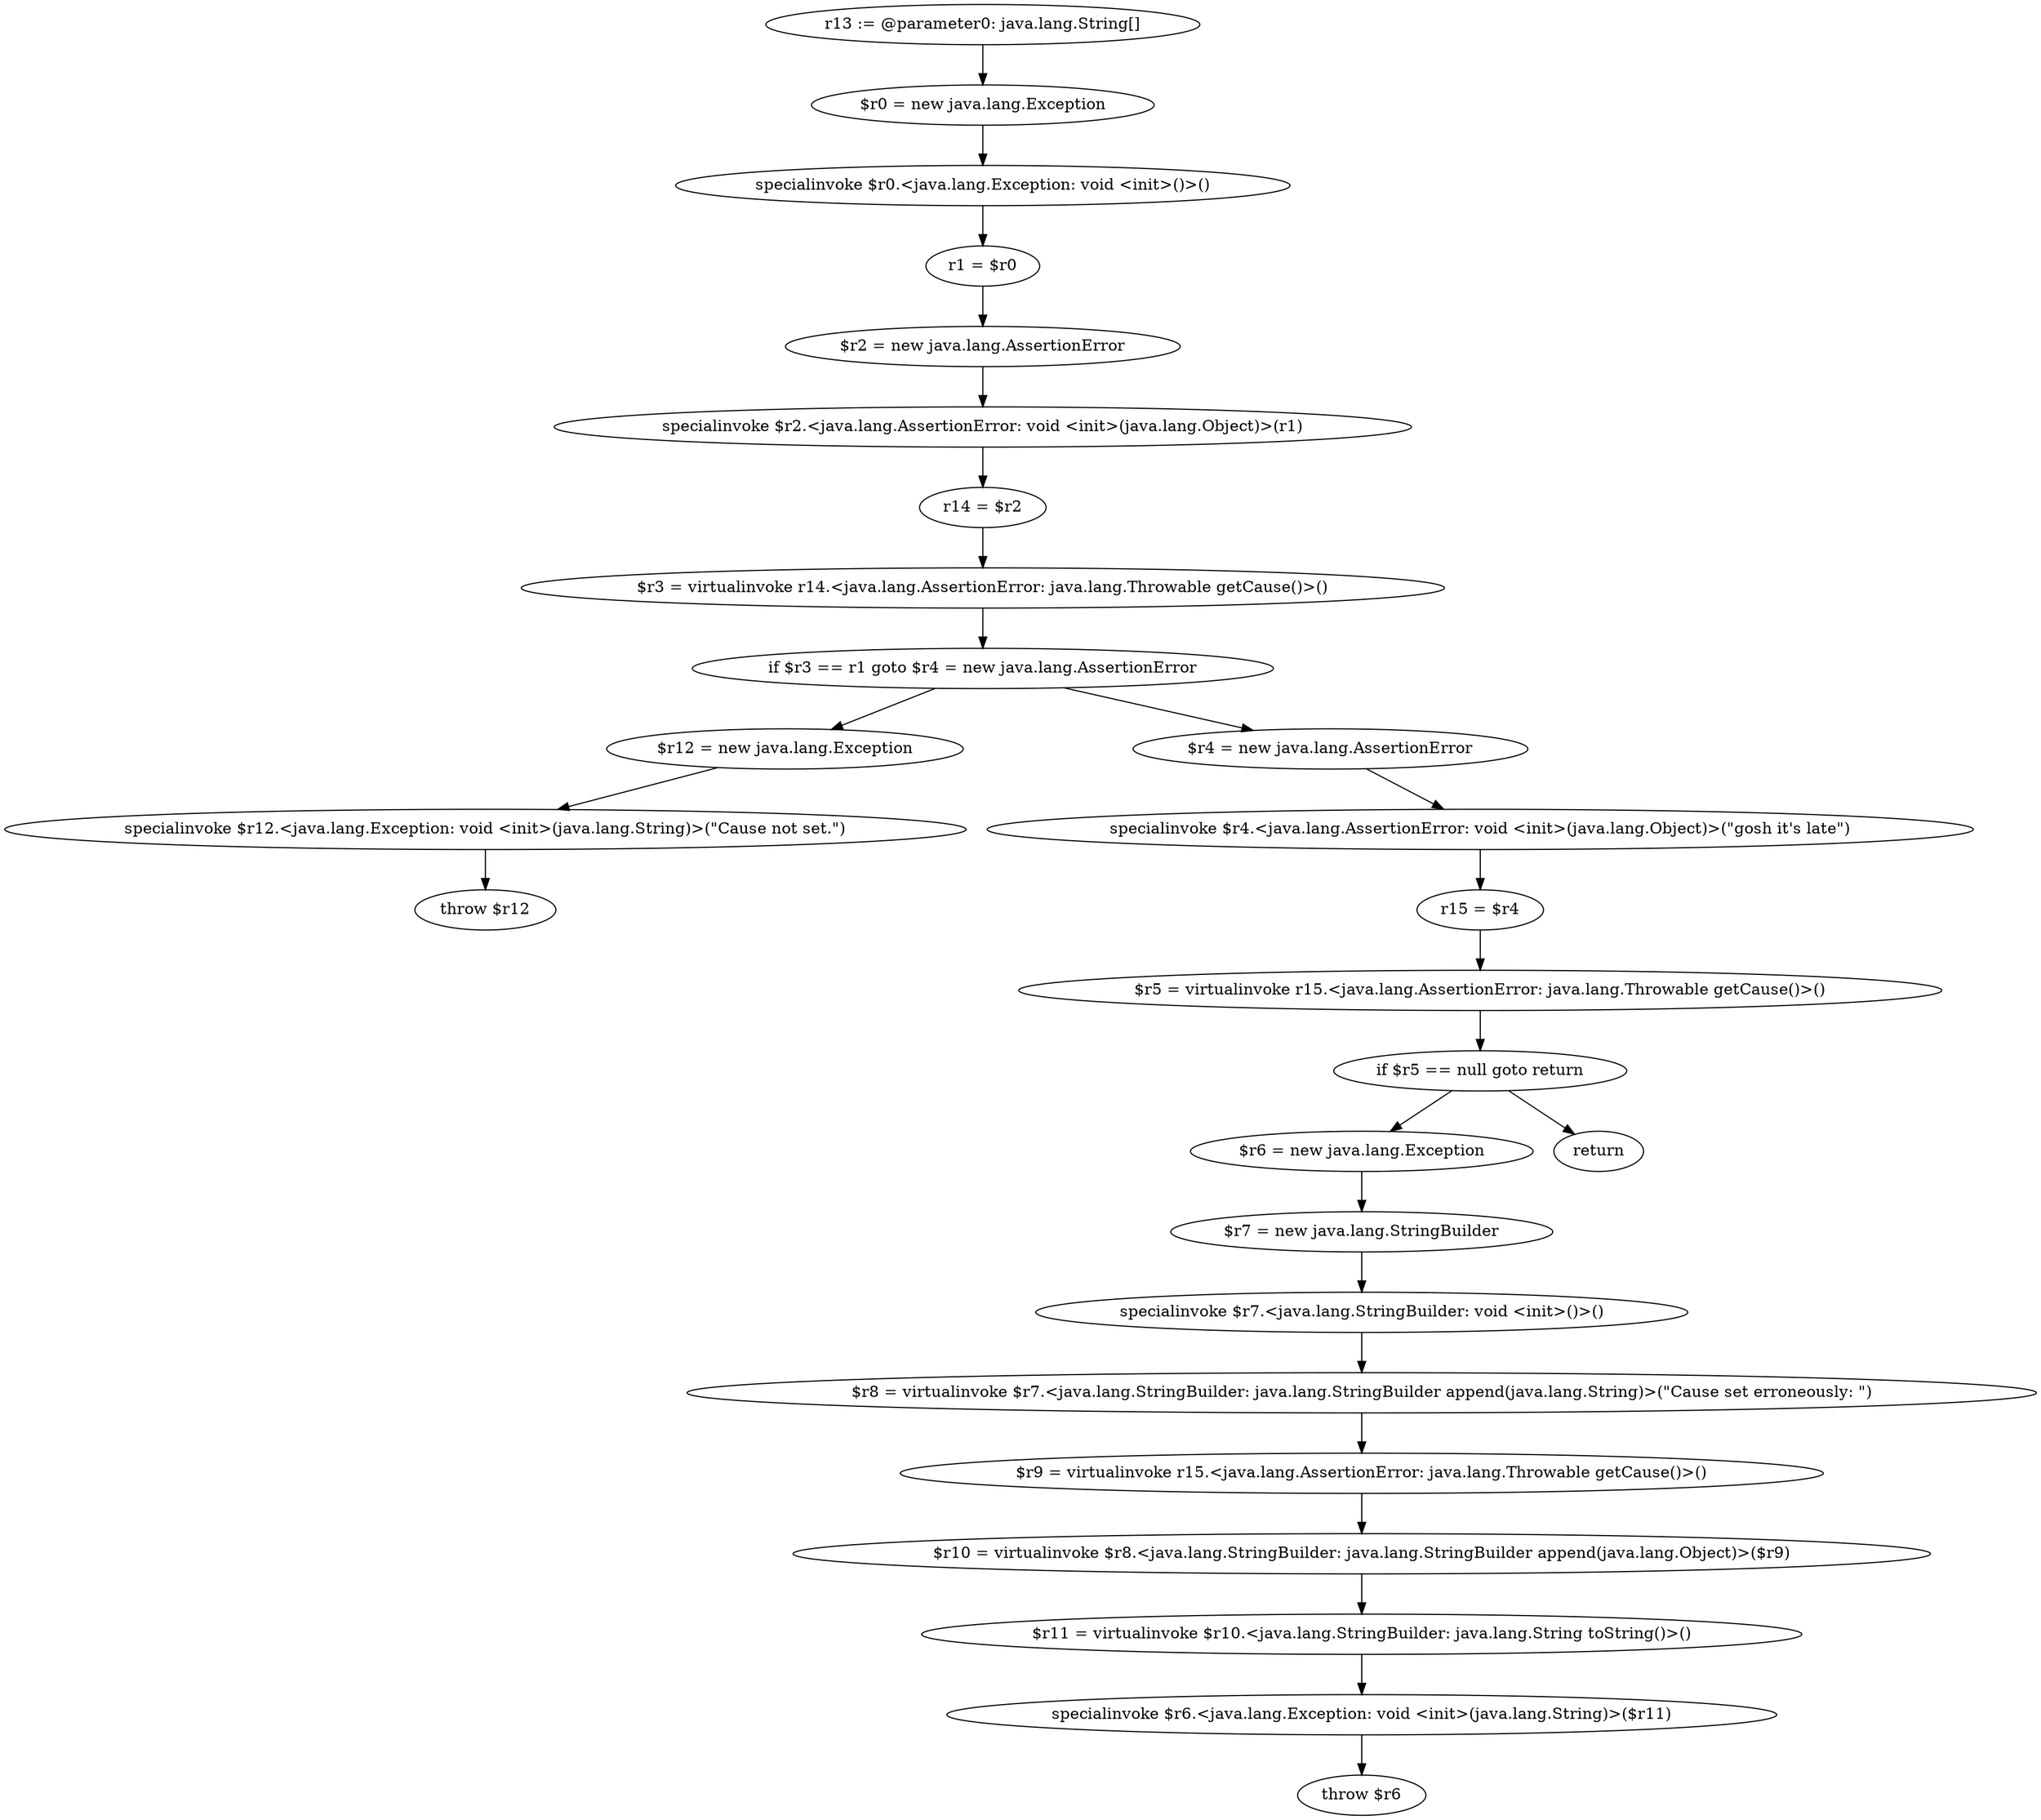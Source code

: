 digraph "unitGraph" {
    "r13 := @parameter0: java.lang.String[]"
    "$r0 = new java.lang.Exception"
    "specialinvoke $r0.<java.lang.Exception: void <init>()>()"
    "r1 = $r0"
    "$r2 = new java.lang.AssertionError"
    "specialinvoke $r2.<java.lang.AssertionError: void <init>(java.lang.Object)>(r1)"
    "r14 = $r2"
    "$r3 = virtualinvoke r14.<java.lang.AssertionError: java.lang.Throwable getCause()>()"
    "if $r3 == r1 goto $r4 = new java.lang.AssertionError"
    "$r12 = new java.lang.Exception"
    "specialinvoke $r12.<java.lang.Exception: void <init>(java.lang.String)>(\"Cause not set.\")"
    "throw $r12"
    "$r4 = new java.lang.AssertionError"
    "specialinvoke $r4.<java.lang.AssertionError: void <init>(java.lang.Object)>(\"gosh it\'s late\")"
    "r15 = $r4"
    "$r5 = virtualinvoke r15.<java.lang.AssertionError: java.lang.Throwable getCause()>()"
    "if $r5 == null goto return"
    "$r6 = new java.lang.Exception"
    "$r7 = new java.lang.StringBuilder"
    "specialinvoke $r7.<java.lang.StringBuilder: void <init>()>()"
    "$r8 = virtualinvoke $r7.<java.lang.StringBuilder: java.lang.StringBuilder append(java.lang.String)>(\"Cause set erroneously: \")"
    "$r9 = virtualinvoke r15.<java.lang.AssertionError: java.lang.Throwable getCause()>()"
    "$r10 = virtualinvoke $r8.<java.lang.StringBuilder: java.lang.StringBuilder append(java.lang.Object)>($r9)"
    "$r11 = virtualinvoke $r10.<java.lang.StringBuilder: java.lang.String toString()>()"
    "specialinvoke $r6.<java.lang.Exception: void <init>(java.lang.String)>($r11)"
    "throw $r6"
    "return"
    "r13 := @parameter0: java.lang.String[]"->"$r0 = new java.lang.Exception";
    "$r0 = new java.lang.Exception"->"specialinvoke $r0.<java.lang.Exception: void <init>()>()";
    "specialinvoke $r0.<java.lang.Exception: void <init>()>()"->"r1 = $r0";
    "r1 = $r0"->"$r2 = new java.lang.AssertionError";
    "$r2 = new java.lang.AssertionError"->"specialinvoke $r2.<java.lang.AssertionError: void <init>(java.lang.Object)>(r1)";
    "specialinvoke $r2.<java.lang.AssertionError: void <init>(java.lang.Object)>(r1)"->"r14 = $r2";
    "r14 = $r2"->"$r3 = virtualinvoke r14.<java.lang.AssertionError: java.lang.Throwable getCause()>()";
    "$r3 = virtualinvoke r14.<java.lang.AssertionError: java.lang.Throwable getCause()>()"->"if $r3 == r1 goto $r4 = new java.lang.AssertionError";
    "if $r3 == r1 goto $r4 = new java.lang.AssertionError"->"$r12 = new java.lang.Exception";
    "if $r3 == r1 goto $r4 = new java.lang.AssertionError"->"$r4 = new java.lang.AssertionError";
    "$r12 = new java.lang.Exception"->"specialinvoke $r12.<java.lang.Exception: void <init>(java.lang.String)>(\"Cause not set.\")";
    "specialinvoke $r12.<java.lang.Exception: void <init>(java.lang.String)>(\"Cause not set.\")"->"throw $r12";
    "$r4 = new java.lang.AssertionError"->"specialinvoke $r4.<java.lang.AssertionError: void <init>(java.lang.Object)>(\"gosh it\'s late\")";
    "specialinvoke $r4.<java.lang.AssertionError: void <init>(java.lang.Object)>(\"gosh it\'s late\")"->"r15 = $r4";
    "r15 = $r4"->"$r5 = virtualinvoke r15.<java.lang.AssertionError: java.lang.Throwable getCause()>()";
    "$r5 = virtualinvoke r15.<java.lang.AssertionError: java.lang.Throwable getCause()>()"->"if $r5 == null goto return";
    "if $r5 == null goto return"->"$r6 = new java.lang.Exception";
    "if $r5 == null goto return"->"return";
    "$r6 = new java.lang.Exception"->"$r7 = new java.lang.StringBuilder";
    "$r7 = new java.lang.StringBuilder"->"specialinvoke $r7.<java.lang.StringBuilder: void <init>()>()";
    "specialinvoke $r7.<java.lang.StringBuilder: void <init>()>()"->"$r8 = virtualinvoke $r7.<java.lang.StringBuilder: java.lang.StringBuilder append(java.lang.String)>(\"Cause set erroneously: \")";
    "$r8 = virtualinvoke $r7.<java.lang.StringBuilder: java.lang.StringBuilder append(java.lang.String)>(\"Cause set erroneously: \")"->"$r9 = virtualinvoke r15.<java.lang.AssertionError: java.lang.Throwable getCause()>()";
    "$r9 = virtualinvoke r15.<java.lang.AssertionError: java.lang.Throwable getCause()>()"->"$r10 = virtualinvoke $r8.<java.lang.StringBuilder: java.lang.StringBuilder append(java.lang.Object)>($r9)";
    "$r10 = virtualinvoke $r8.<java.lang.StringBuilder: java.lang.StringBuilder append(java.lang.Object)>($r9)"->"$r11 = virtualinvoke $r10.<java.lang.StringBuilder: java.lang.String toString()>()";
    "$r11 = virtualinvoke $r10.<java.lang.StringBuilder: java.lang.String toString()>()"->"specialinvoke $r6.<java.lang.Exception: void <init>(java.lang.String)>($r11)";
    "specialinvoke $r6.<java.lang.Exception: void <init>(java.lang.String)>($r11)"->"throw $r6";
}
